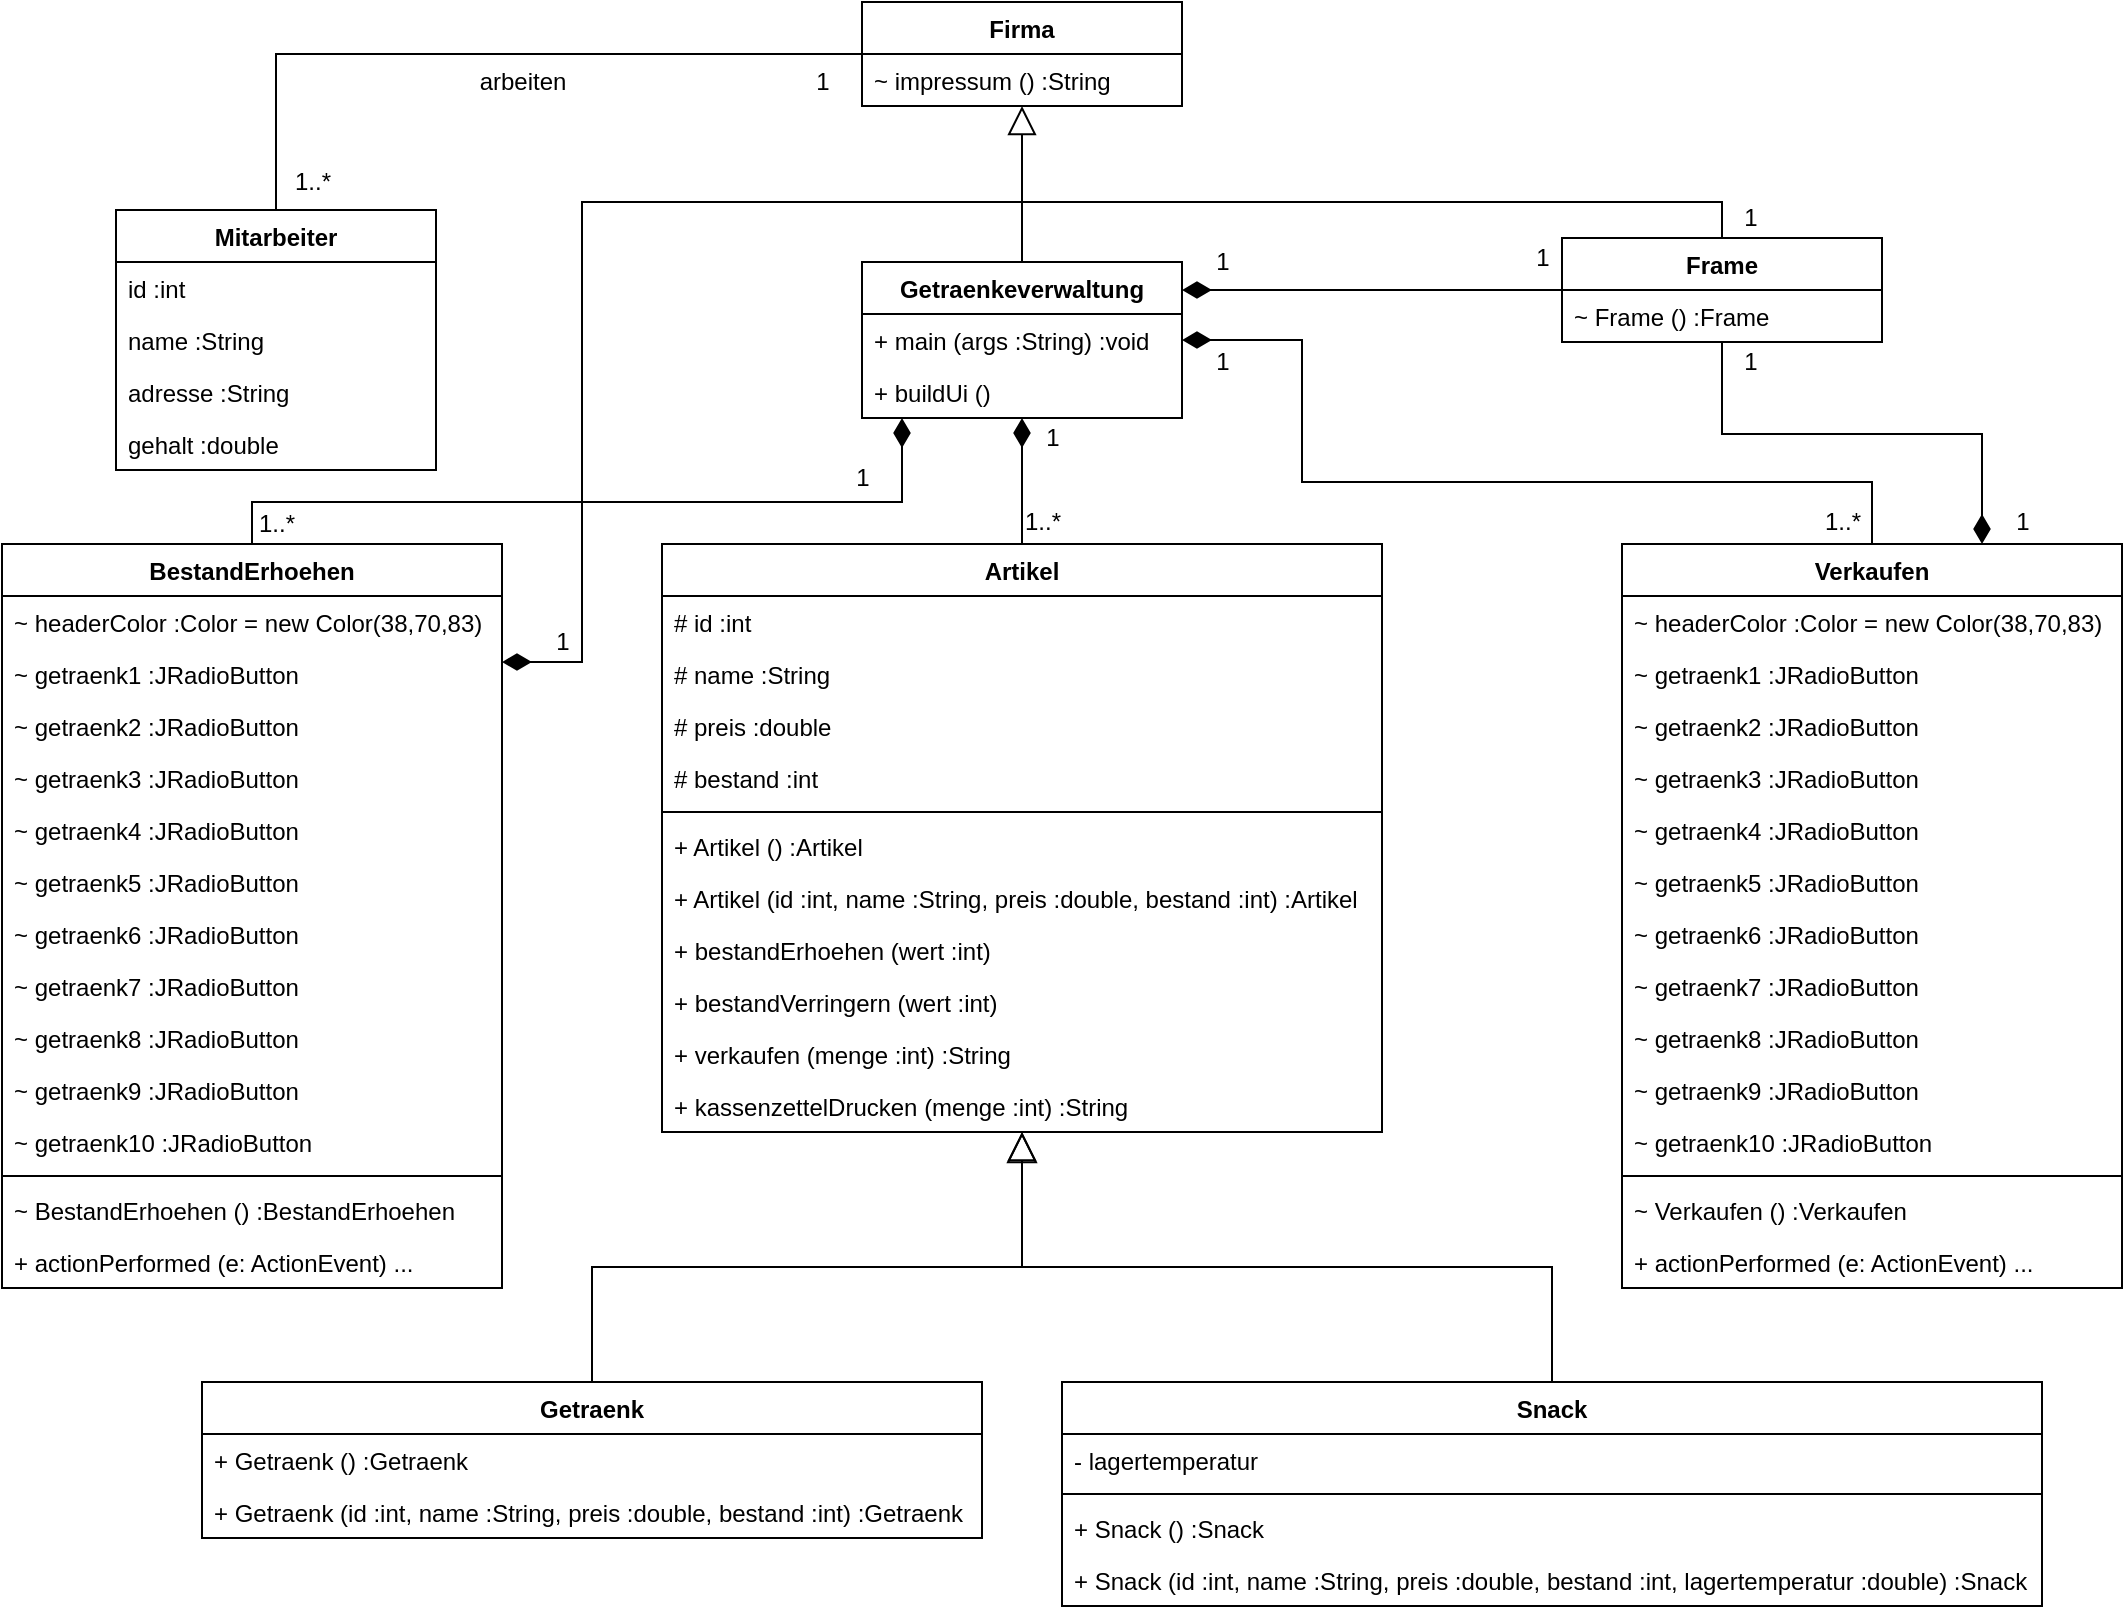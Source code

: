 <mxfile version="15.9.1" type="device"><diagram id="V284Gi9qOSspIiNBD8z9" name="Page-1"><mxGraphModel dx="2012" dy="660" grid="1" gridSize="10" guides="1" tooltips="1" connect="1" arrows="1" fold="1" page="1" pageScale="1" pageWidth="827" pageHeight="1169" math="0" shadow="0"><root><mxCell id="0"/><mxCell id="1" parent="0"/><mxCell id="aRE0lEsKaXElUsT0RLXP-78" style="edgeStyle=orthogonalEdgeStyle;rounded=0;orthogonalLoop=1;jettySize=auto;html=1;endArrow=diamondThin;endFill=1;endSize=12;" edge="1" parent="1" source="aRE0lEsKaXElUsT0RLXP-1" target="aRE0lEsKaXElUsT0RLXP-60"><mxGeometry relative="1" as="geometry"/></mxCell><mxCell id="aRE0lEsKaXElUsT0RLXP-1" value="Artikel" style="swimlane;fontStyle=1;align=center;verticalAlign=top;childLayout=stackLayout;horizontal=1;startSize=26;horizontalStack=0;resizeParent=1;resizeParentMax=0;resizeLast=0;collapsible=1;marginBottom=0;" vertex="1" parent="1"><mxGeometry x="-140" y="291" width="360" height="294" as="geometry"/></mxCell><mxCell id="aRE0lEsKaXElUsT0RLXP-2" value="# id :int" style="text;strokeColor=none;fillColor=none;align=left;verticalAlign=top;spacingLeft=4;spacingRight=4;overflow=hidden;rotatable=0;points=[[0,0.5],[1,0.5]];portConstraint=eastwest;" vertex="1" parent="aRE0lEsKaXElUsT0RLXP-1"><mxGeometry y="26" width="360" height="26" as="geometry"/></mxCell><mxCell id="aRE0lEsKaXElUsT0RLXP-7" value="# name :String" style="text;strokeColor=none;fillColor=none;align=left;verticalAlign=top;spacingLeft=4;spacingRight=4;overflow=hidden;rotatable=0;points=[[0,0.5],[1,0.5]];portConstraint=eastwest;" vertex="1" parent="aRE0lEsKaXElUsT0RLXP-1"><mxGeometry y="52" width="360" height="26" as="geometry"/></mxCell><mxCell id="aRE0lEsKaXElUsT0RLXP-6" value="# preis :double" style="text;strokeColor=none;fillColor=none;align=left;verticalAlign=top;spacingLeft=4;spacingRight=4;overflow=hidden;rotatable=0;points=[[0,0.5],[1,0.5]];portConstraint=eastwest;" vertex="1" parent="aRE0lEsKaXElUsT0RLXP-1"><mxGeometry y="78" width="360" height="26" as="geometry"/></mxCell><mxCell id="aRE0lEsKaXElUsT0RLXP-5" value="# bestand :int" style="text;strokeColor=none;fillColor=none;align=left;verticalAlign=top;spacingLeft=4;spacingRight=4;overflow=hidden;rotatable=0;points=[[0,0.5],[1,0.5]];portConstraint=eastwest;" vertex="1" parent="aRE0lEsKaXElUsT0RLXP-1"><mxGeometry y="104" width="360" height="26" as="geometry"/></mxCell><mxCell id="aRE0lEsKaXElUsT0RLXP-3" value="" style="line;strokeWidth=1;fillColor=none;align=left;verticalAlign=middle;spacingTop=-1;spacingLeft=3;spacingRight=3;rotatable=0;labelPosition=right;points=[];portConstraint=eastwest;" vertex="1" parent="aRE0lEsKaXElUsT0RLXP-1"><mxGeometry y="130" width="360" height="8" as="geometry"/></mxCell><mxCell id="aRE0lEsKaXElUsT0RLXP-4" value="+ Artikel () :Artikel" style="text;strokeColor=none;fillColor=none;align=left;verticalAlign=top;spacingLeft=4;spacingRight=4;overflow=hidden;rotatable=0;points=[[0,0.5],[1,0.5]];portConstraint=eastwest;" vertex="1" parent="aRE0lEsKaXElUsT0RLXP-1"><mxGeometry y="138" width="360" height="26" as="geometry"/></mxCell><mxCell id="aRE0lEsKaXElUsT0RLXP-11" value="+ Artikel (id :int, name :String, preis :double, bestand :int) :Artikel" style="text;strokeColor=none;fillColor=none;align=left;verticalAlign=top;spacingLeft=4;spacingRight=4;overflow=hidden;rotatable=0;points=[[0,0.5],[1,0.5]];portConstraint=eastwest;" vertex="1" parent="aRE0lEsKaXElUsT0RLXP-1"><mxGeometry y="164" width="360" height="26" as="geometry"/></mxCell><mxCell id="aRE0lEsKaXElUsT0RLXP-10" value="+ bestandErhoehen (wert :int)" style="text;strokeColor=none;fillColor=none;align=left;verticalAlign=top;spacingLeft=4;spacingRight=4;overflow=hidden;rotatable=0;points=[[0,0.5],[1,0.5]];portConstraint=eastwest;" vertex="1" parent="aRE0lEsKaXElUsT0RLXP-1"><mxGeometry y="190" width="360" height="26" as="geometry"/></mxCell><mxCell id="aRE0lEsKaXElUsT0RLXP-9" value="+ bestandVerringern (wert :int)" style="text;strokeColor=none;fillColor=none;align=left;verticalAlign=top;spacingLeft=4;spacingRight=4;overflow=hidden;rotatable=0;points=[[0,0.5],[1,0.5]];portConstraint=eastwest;" vertex="1" parent="aRE0lEsKaXElUsT0RLXP-1"><mxGeometry y="216" width="360" height="26" as="geometry"/></mxCell><mxCell id="aRE0lEsKaXElUsT0RLXP-8" value="+ verkaufen (menge :int) :String" style="text;strokeColor=none;fillColor=none;align=left;verticalAlign=top;spacingLeft=4;spacingRight=4;overflow=hidden;rotatable=0;points=[[0,0.5],[1,0.5]];portConstraint=eastwest;" vertex="1" parent="aRE0lEsKaXElUsT0RLXP-1"><mxGeometry y="242" width="360" height="26" as="geometry"/></mxCell><mxCell id="aRE0lEsKaXElUsT0RLXP-12" value="+ kassenzettelDrucken (menge :int) :String" style="text;strokeColor=none;fillColor=none;align=left;verticalAlign=top;spacingLeft=4;spacingRight=4;overflow=hidden;rotatable=0;points=[[0,0.5],[1,0.5]];portConstraint=eastwest;" vertex="1" parent="aRE0lEsKaXElUsT0RLXP-1"><mxGeometry y="268" width="360" height="26" as="geometry"/></mxCell><mxCell id="aRE0lEsKaXElUsT0RLXP-80" style="edgeStyle=orthogonalEdgeStyle;rounded=0;orthogonalLoop=1;jettySize=auto;html=1;endArrow=diamondThin;endFill=1;endSize=12;" edge="1" parent="1" source="aRE0lEsKaXElUsT0RLXP-13" target="aRE0lEsKaXElUsT0RLXP-60"><mxGeometry relative="1" as="geometry"><Array as="points"><mxPoint x="-345" y="270"/><mxPoint x="-20" y="270"/></Array></mxGeometry></mxCell><mxCell id="aRE0lEsKaXElUsT0RLXP-13" value="BestandErhoehen" style="swimlane;fontStyle=1;align=center;verticalAlign=top;childLayout=stackLayout;horizontal=1;startSize=26;horizontalStack=0;resizeParent=1;resizeParentMax=0;resizeLast=0;collapsible=1;marginBottom=0;" vertex="1" parent="1"><mxGeometry x="-470" y="291" width="250" height="372" as="geometry"/></mxCell><mxCell id="aRE0lEsKaXElUsT0RLXP-14" value="~ headerColor :Color = new Color(38,70,83)" style="text;strokeColor=none;fillColor=none;align=left;verticalAlign=top;spacingLeft=4;spacingRight=4;overflow=hidden;rotatable=0;points=[[0,0.5],[1,0.5]];portConstraint=eastwest;" vertex="1" parent="aRE0lEsKaXElUsT0RLXP-13"><mxGeometry y="26" width="250" height="26" as="geometry"/></mxCell><mxCell id="aRE0lEsKaXElUsT0RLXP-23" value="~ getraenk1 :JRadioButton" style="text;strokeColor=none;fillColor=none;align=left;verticalAlign=top;spacingLeft=4;spacingRight=4;overflow=hidden;rotatable=0;points=[[0,0.5],[1,0.5]];portConstraint=eastwest;" vertex="1" parent="aRE0lEsKaXElUsT0RLXP-13"><mxGeometry y="52" width="250" height="26" as="geometry"/></mxCell><mxCell id="aRE0lEsKaXElUsT0RLXP-22" value="~ getraenk2 :JRadioButton" style="text;strokeColor=none;fillColor=none;align=left;verticalAlign=top;spacingLeft=4;spacingRight=4;overflow=hidden;rotatable=0;points=[[0,0.5],[1,0.5]];portConstraint=eastwest;" vertex="1" parent="aRE0lEsKaXElUsT0RLXP-13"><mxGeometry y="78" width="250" height="26" as="geometry"/></mxCell><mxCell id="aRE0lEsKaXElUsT0RLXP-21" value="~ getraenk3 :JRadioButton" style="text;strokeColor=none;fillColor=none;align=left;verticalAlign=top;spacingLeft=4;spacingRight=4;overflow=hidden;rotatable=0;points=[[0,0.5],[1,0.5]];portConstraint=eastwest;" vertex="1" parent="aRE0lEsKaXElUsT0RLXP-13"><mxGeometry y="104" width="250" height="26" as="geometry"/></mxCell><mxCell id="aRE0lEsKaXElUsT0RLXP-20" value="~ getraenk4 :JRadioButton" style="text;strokeColor=none;fillColor=none;align=left;verticalAlign=top;spacingLeft=4;spacingRight=4;overflow=hidden;rotatable=0;points=[[0,0.5],[1,0.5]];portConstraint=eastwest;" vertex="1" parent="aRE0lEsKaXElUsT0RLXP-13"><mxGeometry y="130" width="250" height="26" as="geometry"/></mxCell><mxCell id="aRE0lEsKaXElUsT0RLXP-19" value="~ getraenk5 :JRadioButton" style="text;strokeColor=none;fillColor=none;align=left;verticalAlign=top;spacingLeft=4;spacingRight=4;overflow=hidden;rotatable=0;points=[[0,0.5],[1,0.5]];portConstraint=eastwest;" vertex="1" parent="aRE0lEsKaXElUsT0RLXP-13"><mxGeometry y="156" width="250" height="26" as="geometry"/></mxCell><mxCell id="aRE0lEsKaXElUsT0RLXP-18" value="~ getraenk6 :JRadioButton" style="text;strokeColor=none;fillColor=none;align=left;verticalAlign=top;spacingLeft=4;spacingRight=4;overflow=hidden;rotatable=0;points=[[0,0.5],[1,0.5]];portConstraint=eastwest;" vertex="1" parent="aRE0lEsKaXElUsT0RLXP-13"><mxGeometry y="182" width="250" height="26" as="geometry"/></mxCell><mxCell id="aRE0lEsKaXElUsT0RLXP-17" value="~ getraenk7 :JRadioButton" style="text;strokeColor=none;fillColor=none;align=left;verticalAlign=top;spacingLeft=4;spacingRight=4;overflow=hidden;rotatable=0;points=[[0,0.5],[1,0.5]];portConstraint=eastwest;" vertex="1" parent="aRE0lEsKaXElUsT0RLXP-13"><mxGeometry y="208" width="250" height="26" as="geometry"/></mxCell><mxCell id="aRE0lEsKaXElUsT0RLXP-26" value="~ getraenk8 :JRadioButton" style="text;strokeColor=none;fillColor=none;align=left;verticalAlign=top;spacingLeft=4;spacingRight=4;overflow=hidden;rotatable=0;points=[[0,0.5],[1,0.5]];portConstraint=eastwest;" vertex="1" parent="aRE0lEsKaXElUsT0RLXP-13"><mxGeometry y="234" width="250" height="26" as="geometry"/></mxCell><mxCell id="aRE0lEsKaXElUsT0RLXP-25" value="~ getraenk9 :JRadioButton" style="text;strokeColor=none;fillColor=none;align=left;verticalAlign=top;spacingLeft=4;spacingRight=4;overflow=hidden;rotatable=0;points=[[0,0.5],[1,0.5]];portConstraint=eastwest;" vertex="1" parent="aRE0lEsKaXElUsT0RLXP-13"><mxGeometry y="260" width="250" height="26" as="geometry"/></mxCell><mxCell id="aRE0lEsKaXElUsT0RLXP-24" value="~ getraenk10 :JRadioButton" style="text;strokeColor=none;fillColor=none;align=left;verticalAlign=top;spacingLeft=4;spacingRight=4;overflow=hidden;rotatable=0;points=[[0,0.5],[1,0.5]];portConstraint=eastwest;" vertex="1" parent="aRE0lEsKaXElUsT0RLXP-13"><mxGeometry y="286" width="250" height="26" as="geometry"/></mxCell><mxCell id="aRE0lEsKaXElUsT0RLXP-15" value="" style="line;strokeWidth=1;fillColor=none;align=left;verticalAlign=middle;spacingTop=-1;spacingLeft=3;spacingRight=3;rotatable=0;labelPosition=right;points=[];portConstraint=eastwest;" vertex="1" parent="aRE0lEsKaXElUsT0RLXP-13"><mxGeometry y="312" width="250" height="8" as="geometry"/></mxCell><mxCell id="aRE0lEsKaXElUsT0RLXP-16" value="~ BestandErhoehen () :BestandErhoehen" style="text;strokeColor=none;fillColor=none;align=left;verticalAlign=top;spacingLeft=4;spacingRight=4;overflow=hidden;rotatable=0;points=[[0,0.5],[1,0.5]];portConstraint=eastwest;" vertex="1" parent="aRE0lEsKaXElUsT0RLXP-13"><mxGeometry y="320" width="250" height="26" as="geometry"/></mxCell><mxCell id="aRE0lEsKaXElUsT0RLXP-27" value="+ actionPerformed (e: ActionEvent) ..." style="text;strokeColor=none;fillColor=none;align=left;verticalAlign=top;spacingLeft=4;spacingRight=4;overflow=hidden;rotatable=0;points=[[0,0.5],[1,0.5]];portConstraint=eastwest;" vertex="1" parent="aRE0lEsKaXElUsT0RLXP-13"><mxGeometry y="346" width="250" height="26" as="geometry"/></mxCell><mxCell id="aRE0lEsKaXElUsT0RLXP-34" style="edgeStyle=orthogonalEdgeStyle;rounded=0;orthogonalLoop=1;jettySize=auto;html=1;endArrow=block;endFill=0;endSize=12;" edge="1" parent="1" source="aRE0lEsKaXElUsT0RLXP-29" target="aRE0lEsKaXElUsT0RLXP-1"><mxGeometry relative="1" as="geometry"/></mxCell><mxCell id="aRE0lEsKaXElUsT0RLXP-29" value="Getraenk" style="swimlane;fontStyle=1;align=center;verticalAlign=top;childLayout=stackLayout;horizontal=1;startSize=26;horizontalStack=0;resizeParent=1;resizeParentMax=0;resizeLast=0;collapsible=1;marginBottom=0;" vertex="1" parent="1"><mxGeometry x="-370" y="710" width="390" height="78" as="geometry"/></mxCell><mxCell id="aRE0lEsKaXElUsT0RLXP-30" value="+ Getraenk () :Getraenk" style="text;strokeColor=none;fillColor=none;align=left;verticalAlign=top;spacingLeft=4;spacingRight=4;overflow=hidden;rotatable=0;points=[[0,0.5],[1,0.5]];portConstraint=eastwest;" vertex="1" parent="aRE0lEsKaXElUsT0RLXP-29"><mxGeometry y="26" width="390" height="26" as="geometry"/></mxCell><mxCell id="aRE0lEsKaXElUsT0RLXP-33" value="+ Getraenk (id :int, name :String, preis :double, bestand :int) :Getraenk" style="text;strokeColor=none;fillColor=none;align=left;verticalAlign=top;spacingLeft=4;spacingRight=4;overflow=hidden;rotatable=0;points=[[0,0.5],[1,0.5]];portConstraint=eastwest;" vertex="1" parent="aRE0lEsKaXElUsT0RLXP-29"><mxGeometry y="52" width="390" height="26" as="geometry"/></mxCell><mxCell id="aRE0lEsKaXElUsT0RLXP-44" style="edgeStyle=orthogonalEdgeStyle;rounded=0;orthogonalLoop=1;jettySize=auto;html=1;endArrow=block;endFill=0;endSize=13;" edge="1" parent="1" source="aRE0lEsKaXElUsT0RLXP-39" target="aRE0lEsKaXElUsT0RLXP-1"><mxGeometry relative="1" as="geometry"/></mxCell><mxCell id="aRE0lEsKaXElUsT0RLXP-39" value="Snack" style="swimlane;fontStyle=1;align=center;verticalAlign=top;childLayout=stackLayout;horizontal=1;startSize=26;horizontalStack=0;resizeParent=1;resizeParentMax=0;resizeLast=0;collapsible=1;marginBottom=0;" vertex="1" parent="1"><mxGeometry x="60" y="710" width="490" height="112" as="geometry"/></mxCell><mxCell id="aRE0lEsKaXElUsT0RLXP-40" value="- lagertemperatur" style="text;strokeColor=none;fillColor=none;align=left;verticalAlign=top;spacingLeft=4;spacingRight=4;overflow=hidden;rotatable=0;points=[[0,0.5],[1,0.5]];portConstraint=eastwest;" vertex="1" parent="aRE0lEsKaXElUsT0RLXP-39"><mxGeometry y="26" width="490" height="26" as="geometry"/></mxCell><mxCell id="aRE0lEsKaXElUsT0RLXP-41" value="" style="line;strokeWidth=1;fillColor=none;align=left;verticalAlign=middle;spacingTop=-1;spacingLeft=3;spacingRight=3;rotatable=0;labelPosition=right;points=[];portConstraint=eastwest;" vertex="1" parent="aRE0lEsKaXElUsT0RLXP-39"><mxGeometry y="52" width="490" height="8" as="geometry"/></mxCell><mxCell id="aRE0lEsKaXElUsT0RLXP-42" value="+ Snack () :Snack" style="text;strokeColor=none;fillColor=none;align=left;verticalAlign=top;spacingLeft=4;spacingRight=4;overflow=hidden;rotatable=0;points=[[0,0.5],[1,0.5]];portConstraint=eastwest;" vertex="1" parent="aRE0lEsKaXElUsT0RLXP-39"><mxGeometry y="60" width="490" height="26" as="geometry"/></mxCell><mxCell id="aRE0lEsKaXElUsT0RLXP-43" value="+ Snack (id :int, name :String, preis :double, bestand :int, lagertemperatur :double) :Snack" style="text;strokeColor=none;fillColor=none;align=left;verticalAlign=top;spacingLeft=4;spacingRight=4;overflow=hidden;rotatable=0;points=[[0,0.5],[1,0.5]];portConstraint=eastwest;" vertex="1" parent="aRE0lEsKaXElUsT0RLXP-39"><mxGeometry y="86" width="490" height="26" as="geometry"/></mxCell><mxCell id="aRE0lEsKaXElUsT0RLXP-81" style="edgeStyle=orthogonalEdgeStyle;rounded=0;orthogonalLoop=1;jettySize=auto;html=1;endArrow=diamondThin;endFill=1;endSize=12;" edge="1" parent="1" source="aRE0lEsKaXElUsT0RLXP-45" target="aRE0lEsKaXElUsT0RLXP-60"><mxGeometry relative="1" as="geometry"><Array as="points"><mxPoint x="465" y="260"/><mxPoint x="180" y="260"/><mxPoint x="180" y="189"/></Array></mxGeometry></mxCell><mxCell id="aRE0lEsKaXElUsT0RLXP-45" value="Verkaufen" style="swimlane;fontStyle=1;align=center;verticalAlign=top;childLayout=stackLayout;horizontal=1;startSize=26;horizontalStack=0;resizeParent=1;resizeParentMax=0;resizeLast=0;collapsible=1;marginBottom=0;" vertex="1" parent="1"><mxGeometry x="340" y="291" width="250" height="372" as="geometry"/></mxCell><mxCell id="aRE0lEsKaXElUsT0RLXP-46" value="~ headerColor :Color = new Color(38,70,83)" style="text;strokeColor=none;fillColor=none;align=left;verticalAlign=top;spacingLeft=4;spacingRight=4;overflow=hidden;rotatable=0;points=[[0,0.5],[1,0.5]];portConstraint=eastwest;" vertex="1" parent="aRE0lEsKaXElUsT0RLXP-45"><mxGeometry y="26" width="250" height="26" as="geometry"/></mxCell><mxCell id="aRE0lEsKaXElUsT0RLXP-47" value="~ getraenk1 :JRadioButton" style="text;strokeColor=none;fillColor=none;align=left;verticalAlign=top;spacingLeft=4;spacingRight=4;overflow=hidden;rotatable=0;points=[[0,0.5],[1,0.5]];portConstraint=eastwest;" vertex="1" parent="aRE0lEsKaXElUsT0RLXP-45"><mxGeometry y="52" width="250" height="26" as="geometry"/></mxCell><mxCell id="aRE0lEsKaXElUsT0RLXP-48" value="~ getraenk2 :JRadioButton" style="text;strokeColor=none;fillColor=none;align=left;verticalAlign=top;spacingLeft=4;spacingRight=4;overflow=hidden;rotatable=0;points=[[0,0.5],[1,0.5]];portConstraint=eastwest;" vertex="1" parent="aRE0lEsKaXElUsT0RLXP-45"><mxGeometry y="78" width="250" height="26" as="geometry"/></mxCell><mxCell id="aRE0lEsKaXElUsT0RLXP-49" value="~ getraenk3 :JRadioButton" style="text;strokeColor=none;fillColor=none;align=left;verticalAlign=top;spacingLeft=4;spacingRight=4;overflow=hidden;rotatable=0;points=[[0,0.5],[1,0.5]];portConstraint=eastwest;" vertex="1" parent="aRE0lEsKaXElUsT0RLXP-45"><mxGeometry y="104" width="250" height="26" as="geometry"/></mxCell><mxCell id="aRE0lEsKaXElUsT0RLXP-50" value="~ getraenk4 :JRadioButton" style="text;strokeColor=none;fillColor=none;align=left;verticalAlign=top;spacingLeft=4;spacingRight=4;overflow=hidden;rotatable=0;points=[[0,0.5],[1,0.5]];portConstraint=eastwest;" vertex="1" parent="aRE0lEsKaXElUsT0RLXP-45"><mxGeometry y="130" width="250" height="26" as="geometry"/></mxCell><mxCell id="aRE0lEsKaXElUsT0RLXP-51" value="~ getraenk5 :JRadioButton" style="text;strokeColor=none;fillColor=none;align=left;verticalAlign=top;spacingLeft=4;spacingRight=4;overflow=hidden;rotatable=0;points=[[0,0.5],[1,0.5]];portConstraint=eastwest;" vertex="1" parent="aRE0lEsKaXElUsT0RLXP-45"><mxGeometry y="156" width="250" height="26" as="geometry"/></mxCell><mxCell id="aRE0lEsKaXElUsT0RLXP-52" value="~ getraenk6 :JRadioButton" style="text;strokeColor=none;fillColor=none;align=left;verticalAlign=top;spacingLeft=4;spacingRight=4;overflow=hidden;rotatable=0;points=[[0,0.5],[1,0.5]];portConstraint=eastwest;" vertex="1" parent="aRE0lEsKaXElUsT0RLXP-45"><mxGeometry y="182" width="250" height="26" as="geometry"/></mxCell><mxCell id="aRE0lEsKaXElUsT0RLXP-53" value="~ getraenk7 :JRadioButton" style="text;strokeColor=none;fillColor=none;align=left;verticalAlign=top;spacingLeft=4;spacingRight=4;overflow=hidden;rotatable=0;points=[[0,0.5],[1,0.5]];portConstraint=eastwest;" vertex="1" parent="aRE0lEsKaXElUsT0RLXP-45"><mxGeometry y="208" width="250" height="26" as="geometry"/></mxCell><mxCell id="aRE0lEsKaXElUsT0RLXP-54" value="~ getraenk8 :JRadioButton" style="text;strokeColor=none;fillColor=none;align=left;verticalAlign=top;spacingLeft=4;spacingRight=4;overflow=hidden;rotatable=0;points=[[0,0.5],[1,0.5]];portConstraint=eastwest;" vertex="1" parent="aRE0lEsKaXElUsT0RLXP-45"><mxGeometry y="234" width="250" height="26" as="geometry"/></mxCell><mxCell id="aRE0lEsKaXElUsT0RLXP-55" value="~ getraenk9 :JRadioButton" style="text;strokeColor=none;fillColor=none;align=left;verticalAlign=top;spacingLeft=4;spacingRight=4;overflow=hidden;rotatable=0;points=[[0,0.5],[1,0.5]];portConstraint=eastwest;" vertex="1" parent="aRE0lEsKaXElUsT0RLXP-45"><mxGeometry y="260" width="250" height="26" as="geometry"/></mxCell><mxCell id="aRE0lEsKaXElUsT0RLXP-56" value="~ getraenk10 :JRadioButton" style="text;strokeColor=none;fillColor=none;align=left;verticalAlign=top;spacingLeft=4;spacingRight=4;overflow=hidden;rotatable=0;points=[[0,0.5],[1,0.5]];portConstraint=eastwest;" vertex="1" parent="aRE0lEsKaXElUsT0RLXP-45"><mxGeometry y="286" width="250" height="26" as="geometry"/></mxCell><mxCell id="aRE0lEsKaXElUsT0RLXP-57" value="" style="line;strokeWidth=1;fillColor=none;align=left;verticalAlign=middle;spacingTop=-1;spacingLeft=3;spacingRight=3;rotatable=0;labelPosition=right;points=[];portConstraint=eastwest;" vertex="1" parent="aRE0lEsKaXElUsT0RLXP-45"><mxGeometry y="312" width="250" height="8" as="geometry"/></mxCell><mxCell id="aRE0lEsKaXElUsT0RLXP-58" value="~ Verkaufen () :Verkaufen" style="text;strokeColor=none;fillColor=none;align=left;verticalAlign=top;spacingLeft=4;spacingRight=4;overflow=hidden;rotatable=0;points=[[0,0.5],[1,0.5]];portConstraint=eastwest;" vertex="1" parent="aRE0lEsKaXElUsT0RLXP-45"><mxGeometry y="320" width="250" height="26" as="geometry"/></mxCell><mxCell id="aRE0lEsKaXElUsT0RLXP-59" value="+ actionPerformed (e: ActionEvent) ..." style="text;strokeColor=none;fillColor=none;align=left;verticalAlign=top;spacingLeft=4;spacingRight=4;overflow=hidden;rotatable=0;points=[[0,0.5],[1,0.5]];portConstraint=eastwest;" vertex="1" parent="aRE0lEsKaXElUsT0RLXP-45"><mxGeometry y="346" width="250" height="26" as="geometry"/></mxCell><mxCell id="aRE0lEsKaXElUsT0RLXP-68" style="edgeStyle=orthogonalEdgeStyle;rounded=0;orthogonalLoop=1;jettySize=auto;html=1;endArrow=block;endFill=0;endSize=12;" edge="1" parent="1" source="aRE0lEsKaXElUsT0RLXP-60" target="aRE0lEsKaXElUsT0RLXP-65"><mxGeometry relative="1" as="geometry"><Array as="points"><mxPoint x="40" y="66"/></Array></mxGeometry></mxCell><mxCell id="aRE0lEsKaXElUsT0RLXP-60" value="Getraenkeverwaltung" style="swimlane;fontStyle=1;align=center;verticalAlign=top;childLayout=stackLayout;horizontal=1;startSize=26;horizontalStack=0;resizeParent=1;resizeParentMax=0;resizeLast=0;collapsible=1;marginBottom=0;" vertex="1" parent="1"><mxGeometry x="-40" y="150" width="160" height="78" as="geometry"/></mxCell><mxCell id="aRE0lEsKaXElUsT0RLXP-63" value="+ main (args :String) :void" style="text;strokeColor=none;fillColor=none;align=left;verticalAlign=top;spacingLeft=4;spacingRight=4;overflow=hidden;rotatable=0;points=[[0,0.5],[1,0.5]];portConstraint=eastwest;" vertex="1" parent="aRE0lEsKaXElUsT0RLXP-60"><mxGeometry y="26" width="160" height="26" as="geometry"/></mxCell><mxCell id="aRE0lEsKaXElUsT0RLXP-64" value="+ buildUi ()" style="text;strokeColor=none;fillColor=none;align=left;verticalAlign=top;spacingLeft=4;spacingRight=4;overflow=hidden;rotatable=0;points=[[0,0.5],[1,0.5]];portConstraint=eastwest;" vertex="1" parent="aRE0lEsKaXElUsT0RLXP-60"><mxGeometry y="52" width="160" height="26" as="geometry"/></mxCell><mxCell id="aRE0lEsKaXElUsT0RLXP-65" value="Firma" style="swimlane;fontStyle=1;align=center;verticalAlign=top;childLayout=stackLayout;horizontal=1;startSize=26;horizontalStack=0;resizeParent=1;resizeParentMax=0;resizeLast=0;collapsible=1;marginBottom=0;" vertex="1" parent="1"><mxGeometry x="-40" y="20" width="160" height="52" as="geometry"/></mxCell><mxCell id="aRE0lEsKaXElUsT0RLXP-66" value="~ impressum () :String" style="text;strokeColor=none;fillColor=none;align=left;verticalAlign=top;spacingLeft=4;spacingRight=4;overflow=hidden;rotatable=0;points=[[0,0.5],[1,0.5]];portConstraint=eastwest;" vertex="1" parent="aRE0lEsKaXElUsT0RLXP-65"><mxGeometry y="26" width="160" height="26" as="geometry"/></mxCell><mxCell id="aRE0lEsKaXElUsT0RLXP-77" style="edgeStyle=orthogonalEdgeStyle;rounded=0;orthogonalLoop=1;jettySize=auto;html=1;endArrow=none;endFill=0;" edge="1" parent="1" source="aRE0lEsKaXElUsT0RLXP-72" target="aRE0lEsKaXElUsT0RLXP-65"><mxGeometry relative="1" as="geometry"><Array as="points"><mxPoint x="-333" y="46"/></Array></mxGeometry></mxCell><mxCell id="aRE0lEsKaXElUsT0RLXP-72" value="Mitarbeiter" style="swimlane;fontStyle=1;align=center;verticalAlign=top;childLayout=stackLayout;horizontal=1;startSize=26;horizontalStack=0;resizeParent=1;resizeParentMax=0;resizeLast=0;collapsible=1;marginBottom=0;" vertex="1" parent="1"><mxGeometry x="-413" y="124" width="160" height="130" as="geometry"/></mxCell><mxCell id="aRE0lEsKaXElUsT0RLXP-73" value="id :int" style="text;strokeColor=none;fillColor=none;align=left;verticalAlign=top;spacingLeft=4;spacingRight=4;overflow=hidden;rotatable=0;points=[[0,0.5],[1,0.5]];portConstraint=eastwest;" vertex="1" parent="aRE0lEsKaXElUsT0RLXP-72"><mxGeometry y="26" width="160" height="26" as="geometry"/></mxCell><mxCell id="aRE0lEsKaXElUsT0RLXP-74" value="name :String" style="text;strokeColor=none;fillColor=none;align=left;verticalAlign=top;spacingLeft=4;spacingRight=4;overflow=hidden;rotatable=0;points=[[0,0.5],[1,0.5]];portConstraint=eastwest;" vertex="1" parent="aRE0lEsKaXElUsT0RLXP-72"><mxGeometry y="52" width="160" height="26" as="geometry"/></mxCell><mxCell id="aRE0lEsKaXElUsT0RLXP-76" value="adresse :String" style="text;strokeColor=none;fillColor=none;align=left;verticalAlign=top;spacingLeft=4;spacingRight=4;overflow=hidden;rotatable=0;points=[[0,0.5],[1,0.5]];portConstraint=eastwest;" vertex="1" parent="aRE0lEsKaXElUsT0RLXP-72"><mxGeometry y="78" width="160" height="26" as="geometry"/></mxCell><mxCell id="aRE0lEsKaXElUsT0RLXP-75" value="gehalt :double" style="text;strokeColor=none;fillColor=none;align=left;verticalAlign=top;spacingLeft=4;spacingRight=4;overflow=hidden;rotatable=0;points=[[0,0.5],[1,0.5]];portConstraint=eastwest;" vertex="1" parent="aRE0lEsKaXElUsT0RLXP-72"><mxGeometry y="104" width="160" height="26" as="geometry"/></mxCell><mxCell id="aRE0lEsKaXElUsT0RLXP-86" style="edgeStyle=orthogonalEdgeStyle;rounded=0;orthogonalLoop=1;jettySize=auto;html=1;endArrow=diamondThin;endFill=1;endSize=12;" edge="1" parent="1" source="aRE0lEsKaXElUsT0RLXP-82" target="aRE0lEsKaXElUsT0RLXP-60"><mxGeometry relative="1" as="geometry"><Array as="points"><mxPoint x="170" y="164"/><mxPoint x="170" y="164"/></Array></mxGeometry></mxCell><mxCell id="aRE0lEsKaXElUsT0RLXP-87" style="edgeStyle=orthogonalEdgeStyle;rounded=0;orthogonalLoop=1;jettySize=auto;html=1;endArrow=diamondThin;endFill=1;endSize=12;" edge="1" parent="1" source="aRE0lEsKaXElUsT0RLXP-82" target="aRE0lEsKaXElUsT0RLXP-45"><mxGeometry relative="1" as="geometry"><Array as="points"><mxPoint x="390" y="236"/><mxPoint x="520" y="236"/></Array></mxGeometry></mxCell><mxCell id="aRE0lEsKaXElUsT0RLXP-88" style="edgeStyle=orthogonalEdgeStyle;rounded=0;orthogonalLoop=1;jettySize=auto;html=1;endArrow=diamondThin;endFill=1;endSize=12;" edge="1" parent="1" source="aRE0lEsKaXElUsT0RLXP-82" target="aRE0lEsKaXElUsT0RLXP-13"><mxGeometry relative="1" as="geometry"><Array as="points"><mxPoint x="390" y="120"/><mxPoint x="-180" y="120"/><mxPoint x="-180" y="350"/></Array></mxGeometry></mxCell><mxCell id="aRE0lEsKaXElUsT0RLXP-82" value="Frame" style="swimlane;fontStyle=1;align=center;verticalAlign=top;childLayout=stackLayout;horizontal=1;startSize=26;horizontalStack=0;resizeParent=1;resizeParentMax=0;resizeLast=0;collapsible=1;marginBottom=0;" vertex="1" parent="1"><mxGeometry x="310" y="138" width="160" height="52" as="geometry"/></mxCell><mxCell id="aRE0lEsKaXElUsT0RLXP-83" value="~ Frame () :Frame" style="text;strokeColor=none;fillColor=none;align=left;verticalAlign=top;spacingLeft=4;spacingRight=4;overflow=hidden;rotatable=0;points=[[0,0.5],[1,0.5]];portConstraint=eastwest;" vertex="1" parent="aRE0lEsKaXElUsT0RLXP-82"><mxGeometry y="26" width="160" height="26" as="geometry"/></mxCell><mxCell id="aRE0lEsKaXElUsT0RLXP-89" value="1..*" style="text;html=1;align=center;verticalAlign=middle;resizable=0;points=[];autosize=1;strokeColor=none;fillColor=none;" vertex="1" parent="1"><mxGeometry x="-330" y="100" width="30" height="20" as="geometry"/></mxCell><mxCell id="aRE0lEsKaXElUsT0RLXP-90" value="1" style="text;html=1;align=center;verticalAlign=middle;resizable=0;points=[];autosize=1;strokeColor=none;fillColor=none;" vertex="1" parent="1"><mxGeometry x="-70" y="50" width="20" height="20" as="geometry"/></mxCell><mxCell id="aRE0lEsKaXElUsT0RLXP-93" value="arbeiten" style="text;html=1;align=center;verticalAlign=middle;resizable=0;points=[];autosize=1;strokeColor=none;fillColor=none;" vertex="1" parent="1"><mxGeometry x="-240" y="50" width="60" height="20" as="geometry"/></mxCell><mxCell id="aRE0lEsKaXElUsT0RLXP-94" value="1..*" style="text;html=1;align=center;verticalAlign=middle;resizable=0;points=[];autosize=1;strokeColor=none;fillColor=none;" vertex="1" parent="1"><mxGeometry x="35" y="270" width="30" height="20" as="geometry"/></mxCell><mxCell id="aRE0lEsKaXElUsT0RLXP-95" value="1" style="text;html=1;align=center;verticalAlign=middle;resizable=0;points=[];autosize=1;strokeColor=none;fillColor=none;" vertex="1" parent="1"><mxGeometry x="45" y="228" width="20" height="20" as="geometry"/></mxCell><mxCell id="aRE0lEsKaXElUsT0RLXP-96" value="1" style="text;html=1;align=center;verticalAlign=middle;resizable=0;points=[];autosize=1;strokeColor=none;fillColor=none;" vertex="1" parent="1"><mxGeometry x="394" y="118" width="20" height="20" as="geometry"/></mxCell><mxCell id="aRE0lEsKaXElUsT0RLXP-97" value="1" style="text;html=1;align=center;verticalAlign=middle;resizable=0;points=[];autosize=1;strokeColor=none;fillColor=none;" vertex="1" parent="1"><mxGeometry x="-200" y="330" width="20" height="20" as="geometry"/></mxCell><mxCell id="aRE0lEsKaXElUsT0RLXP-98" value="1" style="text;html=1;align=center;verticalAlign=middle;resizable=0;points=[];autosize=1;strokeColor=none;fillColor=none;" vertex="1" parent="1"><mxGeometry x="394" y="190" width="20" height="20" as="geometry"/></mxCell><mxCell id="aRE0lEsKaXElUsT0RLXP-100" value="1" style="text;html=1;align=center;verticalAlign=middle;resizable=0;points=[];autosize=1;strokeColor=none;fillColor=none;" vertex="1" parent="1"><mxGeometry x="530" y="270" width="20" height="20" as="geometry"/></mxCell><mxCell id="aRE0lEsKaXElUsT0RLXP-101" value="1" style="text;html=1;align=center;verticalAlign=middle;resizable=0;points=[];autosize=1;strokeColor=none;fillColor=none;" vertex="1" parent="1"><mxGeometry x="290" y="138" width="20" height="20" as="geometry"/></mxCell><mxCell id="aRE0lEsKaXElUsT0RLXP-102" value="1" style="text;html=1;align=center;verticalAlign=middle;resizable=0;points=[];autosize=1;strokeColor=none;fillColor=none;" vertex="1" parent="1"><mxGeometry x="130" y="140" width="20" height="20" as="geometry"/></mxCell><mxCell id="aRE0lEsKaXElUsT0RLXP-103" value="1..*" style="text;html=1;align=center;verticalAlign=middle;resizable=0;points=[];autosize=1;strokeColor=none;fillColor=none;" vertex="1" parent="1"><mxGeometry x="435" y="270" width="30" height="20" as="geometry"/></mxCell><mxCell id="aRE0lEsKaXElUsT0RLXP-104" value="1" style="text;html=1;align=center;verticalAlign=middle;resizable=0;points=[];autosize=1;strokeColor=none;fillColor=none;" vertex="1" parent="1"><mxGeometry x="130" y="190" width="20" height="20" as="geometry"/></mxCell><mxCell id="aRE0lEsKaXElUsT0RLXP-105" value="1..*" style="text;html=1;align=center;verticalAlign=middle;resizable=0;points=[];autosize=1;strokeColor=none;fillColor=none;" vertex="1" parent="1"><mxGeometry x="-348" y="271" width="30" height="20" as="geometry"/></mxCell><mxCell id="aRE0lEsKaXElUsT0RLXP-106" value="1" style="text;html=1;align=center;verticalAlign=middle;resizable=0;points=[];autosize=1;strokeColor=none;fillColor=none;" vertex="1" parent="1"><mxGeometry x="-50" y="248" width="20" height="20" as="geometry"/></mxCell></root></mxGraphModel></diagram></mxfile>